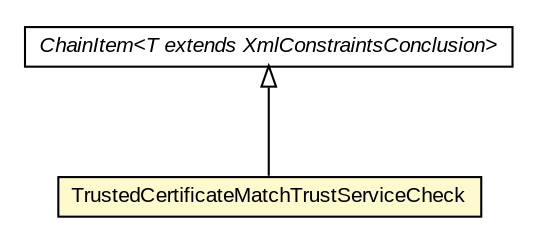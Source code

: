 #!/usr/local/bin/dot
#
# Class diagram 
# Generated by UMLGraph version R5_6-24-gf6e263 (http://www.umlgraph.org/)
#

digraph G {
	edge [fontname="arial",fontsize=10,labelfontname="arial",labelfontsize=10];
	node [fontname="arial",fontsize=10,shape=plaintext];
	nodesep=0.25;
	ranksep=0.5;
	// eu.europa.esig.dss.validation.process.ChainItem<T extends eu.europa.esig.dss.jaxb.detailedreport.XmlConstraintsConclusion>
	c738871 [label=<<table title="eu.europa.esig.dss.validation.process.ChainItem" border="0" cellborder="1" cellspacing="0" cellpadding="2" port="p" href="../../../ChainItem.html">
		<tr><td><table border="0" cellspacing="0" cellpadding="1">
<tr><td align="center" balign="center"><font face="arial italic"> ChainItem&lt;T extends XmlConstraintsConclusion&gt; </font></td></tr>
		</table></td></tr>
		</table>>, URL="../../../ChainItem.html", fontname="arial", fontcolor="black", fontsize=10.0];
	// eu.europa.esig.dss.validation.process.qualification.certificate.checks.TrustedCertificateMatchTrustServiceCheck
	c738968 [label=<<table title="eu.europa.esig.dss.validation.process.qualification.certificate.checks.TrustedCertificateMatchTrustServiceCheck" border="0" cellborder="1" cellspacing="0" cellpadding="2" port="p" bgcolor="lemonChiffon" href="./TrustedCertificateMatchTrustServiceCheck.html">
		<tr><td><table border="0" cellspacing="0" cellpadding="1">
<tr><td align="center" balign="center"> TrustedCertificateMatchTrustServiceCheck </td></tr>
		</table></td></tr>
		</table>>, URL="./TrustedCertificateMatchTrustServiceCheck.html", fontname="arial", fontcolor="black", fontsize=10.0];
	//eu.europa.esig.dss.validation.process.qualification.certificate.checks.TrustedCertificateMatchTrustServiceCheck extends eu.europa.esig.dss.validation.process.ChainItem<eu.europa.esig.dss.jaxb.detailedreport.XmlValidationCertificateQualification>
	c738871:p -> c738968:p [dir=back,arrowtail=empty];
}

